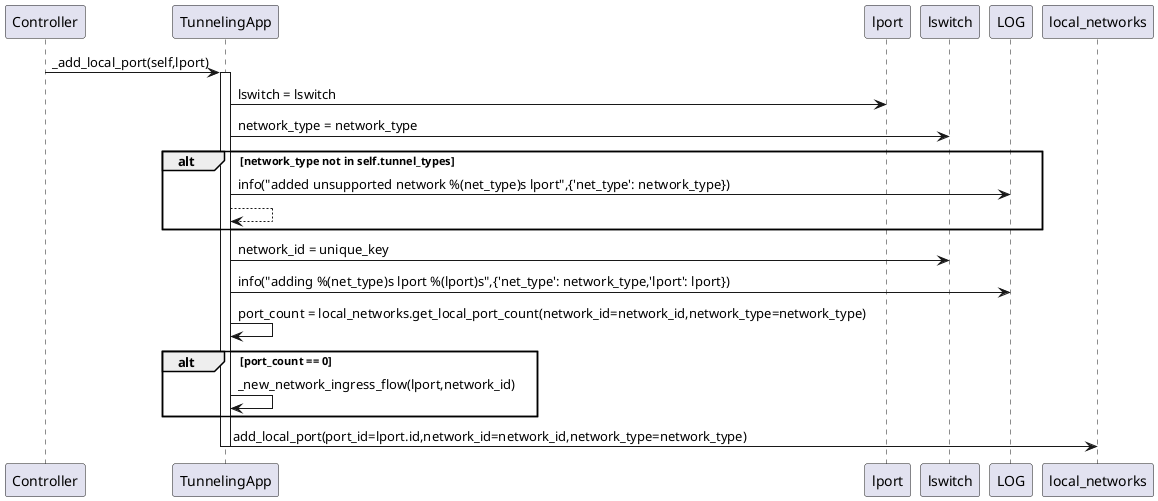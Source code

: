 @startuml logicalport local binding
Controller->TunnelingApp:_add_local_port(self,lport)
activate TunnelingApp
TunnelingApp->lport:lswitch = lswitch
TunnelingApp->lswitch:network_type = network_type
alt network_type not in self.tunnel_types
    TunnelingApp->LOG:info("added unsupported network %(net_type)s lport",{'net_type': network_type})
    TunnelingApp-->TunnelingApp
end
TunnelingApp->lswitch:network_id = unique_key
TunnelingApp->LOG:info("adding %(net_type)s lport %(lport)s",{'net_type': network_type,'lport': lport})
TunnelingApp->TunnelingApp:port_count = local_networks.get_local_port_count(network_id=network_id,network_type=network_type)
alt port_count == 0
    TunnelingApp->TunnelingApp:_new_network_ingress_flow(lport,network_id)
end
TunnelingApp->local_networks:add_local_port(port_id=lport.id,network_id=network_id,network_type=network_type)
deactivate
@endstart